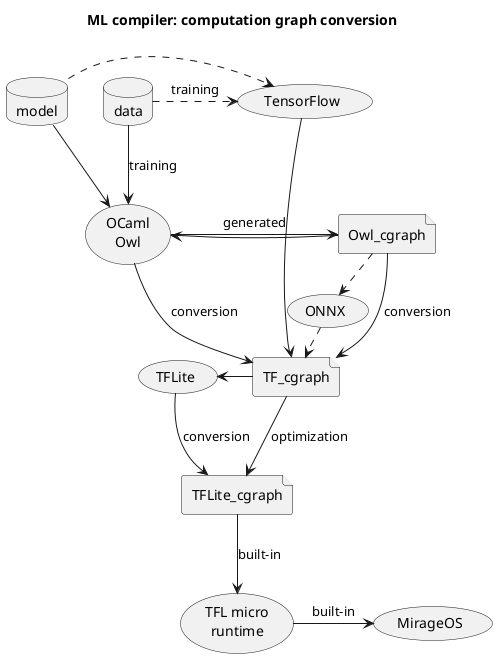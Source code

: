 @startuml
title ML compiler: computation graph conversion

database model
database data
file Owl_cgraph
file TF_cgraph
file TFLite_cgraph

Owl_cgraph -down-> TF_cgraph : conversion
Owl_cgraph .> (ONNX)
(ONNX) .> TF_cgraph
model .> (TensorFlow)
data .> (TensorFlow) : training
(TensorFlow) -> TF_cgraph
TF_cgraph -down-> TFLite_cgraph : optimization
TFLite_cgraph -down-> (TFL micro\nruntime) : built-in
(TFL micro\nruntime) -right-> (MirageOS) : built-in

model -down-> (OCaml\nOwl)
data -down-> (OCaml\nOwl) : training
(OCaml\nOwl) -> Owl_cgraph : generated
(OCaml\nOwl) <- Owl_cgraph
(OCaml\nOwl) -> TF_cgraph : conversion
(TFLite) <- TF_cgraph
(TFLite) -> TFLite_cgraph : conversion

@enduml
